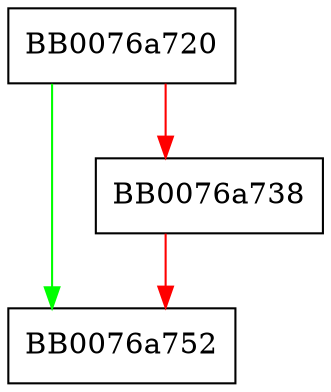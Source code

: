 digraph cast_init_key {
  node [shape="box"];
  graph [splines=ortho];
  BB0076a720 -> BB0076a752 [color="green"];
  BB0076a720 -> BB0076a738 [color="red"];
  BB0076a738 -> BB0076a752 [color="red"];
}